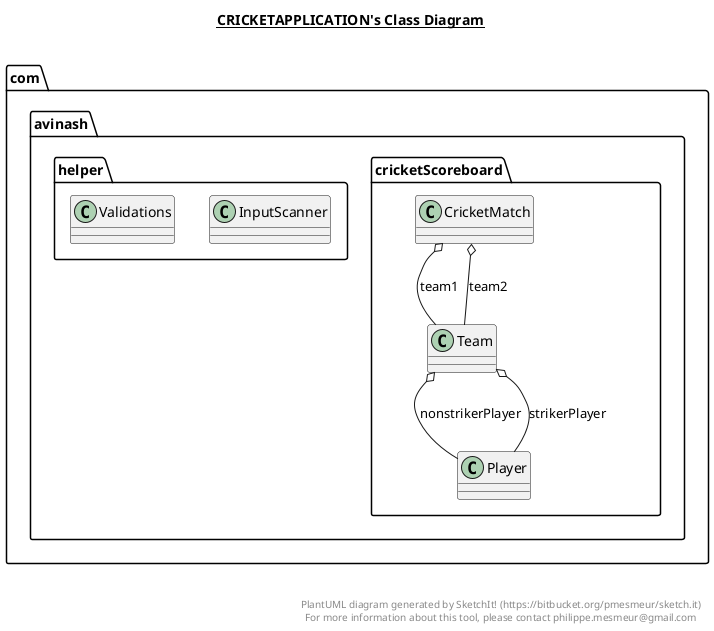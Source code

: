 @startuml

title __CRICKETAPPLICATION's Class Diagram__\n

  namespace com.avinash.cricketScoreboard {
    class com.avinash.cricketScoreboard.CricketMatch {
    }
  }
  

  namespace com.avinash.cricketScoreboard {
    class com.avinash.cricketScoreboard.Player {
    }
  }
  

  namespace com.avinash.cricketScoreboard {
    class com.avinash.cricketScoreboard.Team {
    }
  }
  

  namespace com.avinash.helper {
    class com.avinash.helper.InputScanner {
    }
  }
  

  namespace com.avinash.helper {
    class com.avinash.helper.Validations {
    }
  }
  

  com.avinash.cricketScoreboard.CricketMatch o-- com.avinash.cricketScoreboard.Team : team1
  com.avinash.cricketScoreboard.CricketMatch o-- com.avinash.cricketScoreboard.Team : team2
  com.avinash.cricketScoreboard.Team o-- com.avinash.cricketScoreboard.Player : nonstrikerPlayer
  com.avinash.cricketScoreboard.Team o-- com.avinash.cricketScoreboard.Player : strikerPlayer


right footer


PlantUML diagram generated by SketchIt! (https://bitbucket.org/pmesmeur/sketch.it)
For more information about this tool, please contact philippe.mesmeur@gmail.com
endfooter

@enduml
